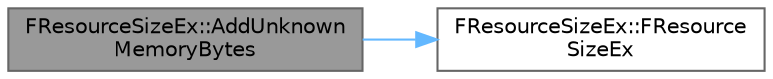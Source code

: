 digraph "FResourceSizeEx::AddUnknownMemoryBytes"
{
 // INTERACTIVE_SVG=YES
 // LATEX_PDF_SIZE
  bgcolor="transparent";
  edge [fontname=Helvetica,fontsize=10,labelfontname=Helvetica,labelfontsize=10];
  node [fontname=Helvetica,fontsize=10,shape=box,height=0.2,width=0.4];
  rankdir="LR";
  Node1 [id="Node000001",label="FResourceSizeEx::AddUnknown\lMemoryBytes",height=0.2,width=0.4,color="gray40", fillcolor="grey60", style="filled", fontcolor="black",tooltip=" "];
  Node1 -> Node2 [id="edge1_Node000001_Node000002",color="steelblue1",style="solid",tooltip=" "];
  Node2 [id="Node000002",label="FResourceSizeEx::FResource\lSizeEx",height=0.2,width=0.4,color="grey40", fillcolor="white", style="filled",URL="$da/dcf/structFResourceSizeEx.html#aeaf7df82c0e5db2c4c82539a8635edea",tooltip="Default constructor."];
}
